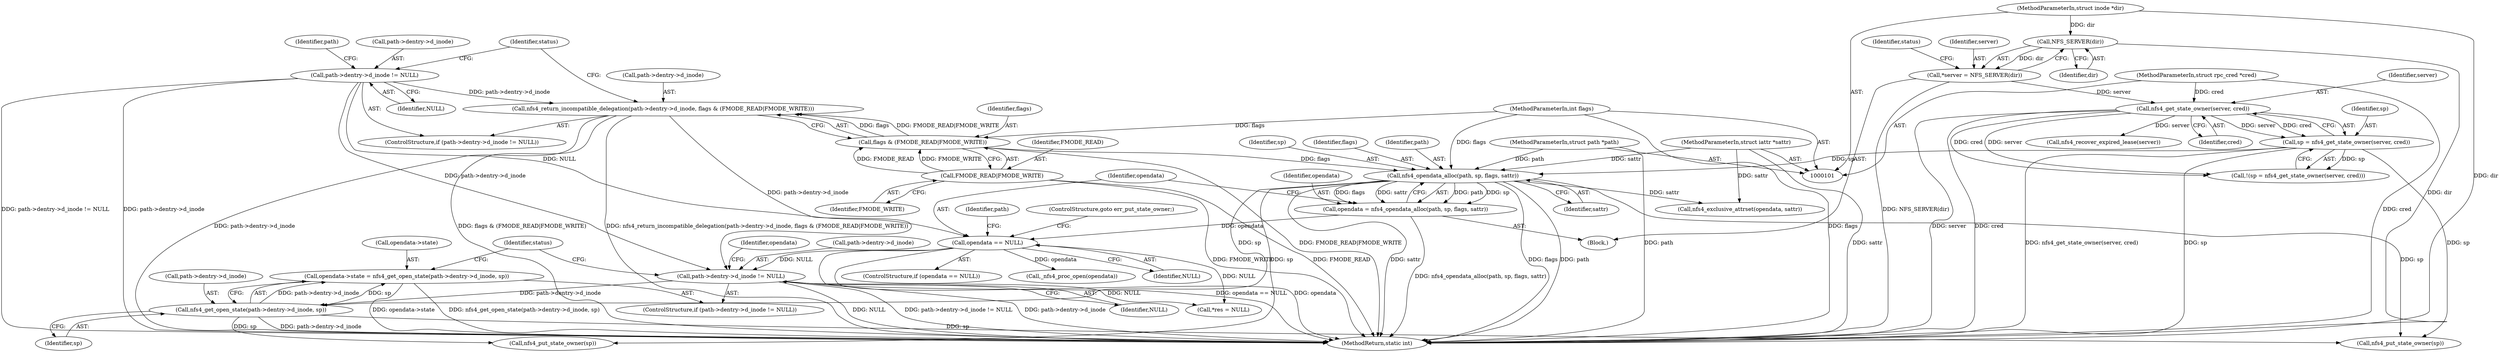 digraph "1_linux_dc0b027dfadfcb8a5504f7d8052754bf8d501ab9_1@API" {
"1000188" [label="(Call,opendata->state = nfs4_get_open_state(path->dentry->d_inode, sp))"];
"1000192" [label="(Call,nfs4_get_open_state(path->dentry->d_inode, sp))"];
"1000181" [label="(Call,path->dentry->d_inode != NULL)"];
"1000153" [label="(Call,nfs4_return_incompatible_delegation(path->dentry->d_inode, flags & (FMODE_READ|FMODE_WRITE)))"];
"1000146" [label="(Call,path->dentry->d_inode != NULL)"];
"1000159" [label="(Call,flags & (FMODE_READ|FMODE_WRITE))"];
"1000104" [label="(MethodParameterIn,int flags)"];
"1000161" [label="(Call,FMODE_READ|FMODE_WRITE)"];
"1000176" [label="(Call,opendata == NULL)"];
"1000168" [label="(Call,opendata = nfs4_opendata_alloc(path, sp, flags, sattr))"];
"1000170" [label="(Call,nfs4_opendata_alloc(path, sp, flags, sattr))"];
"1000103" [label="(MethodParameterIn,struct path *path)"];
"1000127" [label="(Call,sp = nfs4_get_state_owner(server, cred))"];
"1000129" [label="(Call,nfs4_get_state_owner(server, cred))"];
"1000115" [label="(Call,*server = NFS_SERVER(dir))"];
"1000117" [label="(Call,NFS_SERVER(dir))"];
"1000102" [label="(MethodParameterIn,struct inode *dir)"];
"1000106" [label="(MethodParameterIn,struct rpc_cred *cred)"];
"1000105" [label="(MethodParameterIn,struct iattr *sattr)"];
"1000160" [label="(Identifier,flags)"];
"1000198" [label="(Identifier,sp)"];
"1000104" [label="(MethodParameterIn,int flags)"];
"1000138" [label="(Call,nfs4_recover_expired_lease(server))"];
"1000103" [label="(MethodParameterIn,struct path *path)"];
"1000129" [label="(Call,nfs4_get_state_owner(server, cred))"];
"1000128" [label="(Identifier,sp)"];
"1000156" [label="(Identifier,path)"];
"1000245" [label="(Call,nfs4_put_state_owner(sp))"];
"1000146" [label="(Call,path->dentry->d_inode != NULL)"];
"1000163" [label="(Identifier,FMODE_WRITE)"];
"1000116" [label="(Identifier,server)"];
"1000187" [label="(Identifier,NULL)"];
"1000161" [label="(Call,FMODE_READ|FMODE_WRITE)"];
"1000115" [label="(Call,*server = NFS_SERVER(dir))"];
"1000175" [label="(ControlStructure,if (opendata == NULL))"];
"1000201" [label="(Call,_nfs4_proc_open(opendata))"];
"1000127" [label="(Call,sp = nfs4_get_state_owner(server, cred))"];
"1000162" [label="(Identifier,FMODE_READ)"];
"1000122" [label="(Identifier,status)"];
"1000176" [label="(Call,opendata == NULL)"];
"1000177" [label="(Identifier,opendata)"];
"1000108" [label="(Block,)"];
"1000130" [label="(Identifier,server)"];
"1000169" [label="(Identifier,opendata)"];
"1000179" [label="(ControlStructure,goto err_put_state_owner;)"];
"1000189" [label="(Call,opendata->state)"];
"1000216" [label="(Call,nfs4_exclusive_attrset(opendata, sattr))"];
"1000192" [label="(Call,nfs4_get_open_state(path->dentry->d_inode, sp))"];
"1000170" [label="(Call,nfs4_opendata_alloc(path, sp, flags, sattr))"];
"1000165" [label="(Identifier,status)"];
"1000168" [label="(Call,opendata = nfs4_opendata_alloc(path, sp, flags, sattr))"];
"1000188" [label="(Call,opendata->state = nfs4_get_open_state(path->dentry->d_inode, sp))"];
"1000181" [label="(Call,path->dentry->d_inode != NULL)"];
"1000200" [label="(Identifier,status)"];
"1000154" [label="(Call,path->dentry->d_inode)"];
"1000254" [label="(MethodReturn,static int)"];
"1000159" [label="(Call,flags & (FMODE_READ|FMODE_WRITE))"];
"1000131" [label="(Identifier,cred)"];
"1000174" [label="(Identifier,sattr)"];
"1000102" [label="(MethodParameterIn,struct inode *dir)"];
"1000184" [label="(Identifier,path)"];
"1000190" [label="(Identifier,opendata)"];
"1000182" [label="(Call,path->dentry->d_inode)"];
"1000178" [label="(Identifier,NULL)"];
"1000172" [label="(Identifier,sp)"];
"1000173" [label="(Identifier,flags)"];
"1000233" [label="(Call,nfs4_put_state_owner(sp))"];
"1000153" [label="(Call,nfs4_return_incompatible_delegation(path->dentry->d_inode, flags & (FMODE_READ|FMODE_WRITE)))"];
"1000147" [label="(Call,path->dentry->d_inode)"];
"1000145" [label="(ControlStructure,if (path->dentry->d_inode != NULL))"];
"1000180" [label="(ControlStructure,if (path->dentry->d_inode != NULL))"];
"1000126" [label="(Call,!(sp = nfs4_get_state_owner(server, cred)))"];
"1000193" [label="(Call,path->dentry->d_inode)"];
"1000105" [label="(MethodParameterIn,struct iattr *sattr)"];
"1000152" [label="(Identifier,NULL)"];
"1000106" [label="(MethodParameterIn,struct rpc_cred *cred)"];
"1000118" [label="(Identifier,dir)"];
"1000171" [label="(Identifier,path)"];
"1000117" [label="(Call,NFS_SERVER(dir))"];
"1000248" [label="(Call,*res = NULL)"];
"1000188" -> "1000180"  [label="AST: "];
"1000188" -> "1000192"  [label="CFG: "];
"1000189" -> "1000188"  [label="AST: "];
"1000192" -> "1000188"  [label="AST: "];
"1000200" -> "1000188"  [label="CFG: "];
"1000188" -> "1000254"  [label="DDG: opendata->state"];
"1000188" -> "1000254"  [label="DDG: nfs4_get_open_state(path->dentry->d_inode, sp)"];
"1000192" -> "1000188"  [label="DDG: path->dentry->d_inode"];
"1000192" -> "1000188"  [label="DDG: sp"];
"1000192" -> "1000198"  [label="CFG: "];
"1000193" -> "1000192"  [label="AST: "];
"1000198" -> "1000192"  [label="AST: "];
"1000192" -> "1000254"  [label="DDG: path->dentry->d_inode"];
"1000181" -> "1000192"  [label="DDG: path->dentry->d_inode"];
"1000170" -> "1000192"  [label="DDG: sp"];
"1000192" -> "1000233"  [label="DDG: sp"];
"1000192" -> "1000245"  [label="DDG: sp"];
"1000181" -> "1000180"  [label="AST: "];
"1000181" -> "1000187"  [label="CFG: "];
"1000182" -> "1000181"  [label="AST: "];
"1000187" -> "1000181"  [label="AST: "];
"1000190" -> "1000181"  [label="CFG: "];
"1000200" -> "1000181"  [label="CFG: "];
"1000181" -> "1000254"  [label="DDG: path->dentry->d_inode != NULL"];
"1000181" -> "1000254"  [label="DDG: path->dentry->d_inode"];
"1000181" -> "1000254"  [label="DDG: NULL"];
"1000153" -> "1000181"  [label="DDG: path->dentry->d_inode"];
"1000146" -> "1000181"  [label="DDG: path->dentry->d_inode"];
"1000176" -> "1000181"  [label="DDG: NULL"];
"1000181" -> "1000248"  [label="DDG: NULL"];
"1000153" -> "1000145"  [label="AST: "];
"1000153" -> "1000159"  [label="CFG: "];
"1000154" -> "1000153"  [label="AST: "];
"1000159" -> "1000153"  [label="AST: "];
"1000165" -> "1000153"  [label="CFG: "];
"1000153" -> "1000254"  [label="DDG: path->dentry->d_inode"];
"1000153" -> "1000254"  [label="DDG: flags & (FMODE_READ|FMODE_WRITE)"];
"1000153" -> "1000254"  [label="DDG: nfs4_return_incompatible_delegation(path->dentry->d_inode, flags & (FMODE_READ|FMODE_WRITE))"];
"1000146" -> "1000153"  [label="DDG: path->dentry->d_inode"];
"1000159" -> "1000153"  [label="DDG: flags"];
"1000159" -> "1000153"  [label="DDG: FMODE_READ|FMODE_WRITE"];
"1000146" -> "1000145"  [label="AST: "];
"1000146" -> "1000152"  [label="CFG: "];
"1000147" -> "1000146"  [label="AST: "];
"1000152" -> "1000146"  [label="AST: "];
"1000156" -> "1000146"  [label="CFG: "];
"1000165" -> "1000146"  [label="CFG: "];
"1000146" -> "1000254"  [label="DDG: path->dentry->d_inode != NULL"];
"1000146" -> "1000254"  [label="DDG: path->dentry->d_inode"];
"1000146" -> "1000176"  [label="DDG: NULL"];
"1000159" -> "1000161"  [label="CFG: "];
"1000160" -> "1000159"  [label="AST: "];
"1000161" -> "1000159"  [label="AST: "];
"1000159" -> "1000254"  [label="DDG: FMODE_READ|FMODE_WRITE"];
"1000104" -> "1000159"  [label="DDG: flags"];
"1000161" -> "1000159"  [label="DDG: FMODE_READ"];
"1000161" -> "1000159"  [label="DDG: FMODE_WRITE"];
"1000159" -> "1000170"  [label="DDG: flags"];
"1000104" -> "1000101"  [label="AST: "];
"1000104" -> "1000254"  [label="DDG: flags"];
"1000104" -> "1000170"  [label="DDG: flags"];
"1000161" -> "1000163"  [label="CFG: "];
"1000162" -> "1000161"  [label="AST: "];
"1000163" -> "1000161"  [label="AST: "];
"1000161" -> "1000254"  [label="DDG: FMODE_WRITE"];
"1000161" -> "1000254"  [label="DDG: FMODE_READ"];
"1000176" -> "1000175"  [label="AST: "];
"1000176" -> "1000178"  [label="CFG: "];
"1000177" -> "1000176"  [label="AST: "];
"1000178" -> "1000176"  [label="AST: "];
"1000179" -> "1000176"  [label="CFG: "];
"1000184" -> "1000176"  [label="CFG: "];
"1000176" -> "1000254"  [label="DDG: opendata == NULL"];
"1000176" -> "1000254"  [label="DDG: opendata"];
"1000168" -> "1000176"  [label="DDG: opendata"];
"1000176" -> "1000201"  [label="DDG: opendata"];
"1000176" -> "1000248"  [label="DDG: NULL"];
"1000168" -> "1000108"  [label="AST: "];
"1000168" -> "1000170"  [label="CFG: "];
"1000169" -> "1000168"  [label="AST: "];
"1000170" -> "1000168"  [label="AST: "];
"1000177" -> "1000168"  [label="CFG: "];
"1000168" -> "1000254"  [label="DDG: nfs4_opendata_alloc(path, sp, flags, sattr)"];
"1000170" -> "1000168"  [label="DDG: path"];
"1000170" -> "1000168"  [label="DDG: sp"];
"1000170" -> "1000168"  [label="DDG: flags"];
"1000170" -> "1000168"  [label="DDG: sattr"];
"1000170" -> "1000174"  [label="CFG: "];
"1000171" -> "1000170"  [label="AST: "];
"1000172" -> "1000170"  [label="AST: "];
"1000173" -> "1000170"  [label="AST: "];
"1000174" -> "1000170"  [label="AST: "];
"1000170" -> "1000254"  [label="DDG: flags"];
"1000170" -> "1000254"  [label="DDG: path"];
"1000170" -> "1000254"  [label="DDG: sattr"];
"1000103" -> "1000170"  [label="DDG: path"];
"1000127" -> "1000170"  [label="DDG: sp"];
"1000105" -> "1000170"  [label="DDG: sattr"];
"1000170" -> "1000216"  [label="DDG: sattr"];
"1000170" -> "1000233"  [label="DDG: sp"];
"1000170" -> "1000245"  [label="DDG: sp"];
"1000103" -> "1000101"  [label="AST: "];
"1000103" -> "1000254"  [label="DDG: path"];
"1000127" -> "1000126"  [label="AST: "];
"1000127" -> "1000129"  [label="CFG: "];
"1000128" -> "1000127"  [label="AST: "];
"1000129" -> "1000127"  [label="AST: "];
"1000126" -> "1000127"  [label="CFG: "];
"1000127" -> "1000254"  [label="DDG: nfs4_get_state_owner(server, cred)"];
"1000127" -> "1000254"  [label="DDG: sp"];
"1000127" -> "1000126"  [label="DDG: sp"];
"1000129" -> "1000127"  [label="DDG: server"];
"1000129" -> "1000127"  [label="DDG: cred"];
"1000127" -> "1000245"  [label="DDG: sp"];
"1000129" -> "1000131"  [label="CFG: "];
"1000130" -> "1000129"  [label="AST: "];
"1000131" -> "1000129"  [label="AST: "];
"1000129" -> "1000254"  [label="DDG: server"];
"1000129" -> "1000254"  [label="DDG: cred"];
"1000129" -> "1000126"  [label="DDG: server"];
"1000129" -> "1000126"  [label="DDG: cred"];
"1000115" -> "1000129"  [label="DDG: server"];
"1000106" -> "1000129"  [label="DDG: cred"];
"1000129" -> "1000138"  [label="DDG: server"];
"1000115" -> "1000108"  [label="AST: "];
"1000115" -> "1000117"  [label="CFG: "];
"1000116" -> "1000115"  [label="AST: "];
"1000117" -> "1000115"  [label="AST: "];
"1000122" -> "1000115"  [label="CFG: "];
"1000115" -> "1000254"  [label="DDG: NFS_SERVER(dir)"];
"1000117" -> "1000115"  [label="DDG: dir"];
"1000117" -> "1000118"  [label="CFG: "];
"1000118" -> "1000117"  [label="AST: "];
"1000117" -> "1000254"  [label="DDG: dir"];
"1000102" -> "1000117"  [label="DDG: dir"];
"1000102" -> "1000101"  [label="AST: "];
"1000102" -> "1000254"  [label="DDG: dir"];
"1000106" -> "1000101"  [label="AST: "];
"1000106" -> "1000254"  [label="DDG: cred"];
"1000105" -> "1000101"  [label="AST: "];
"1000105" -> "1000254"  [label="DDG: sattr"];
"1000105" -> "1000216"  [label="DDG: sattr"];
}
